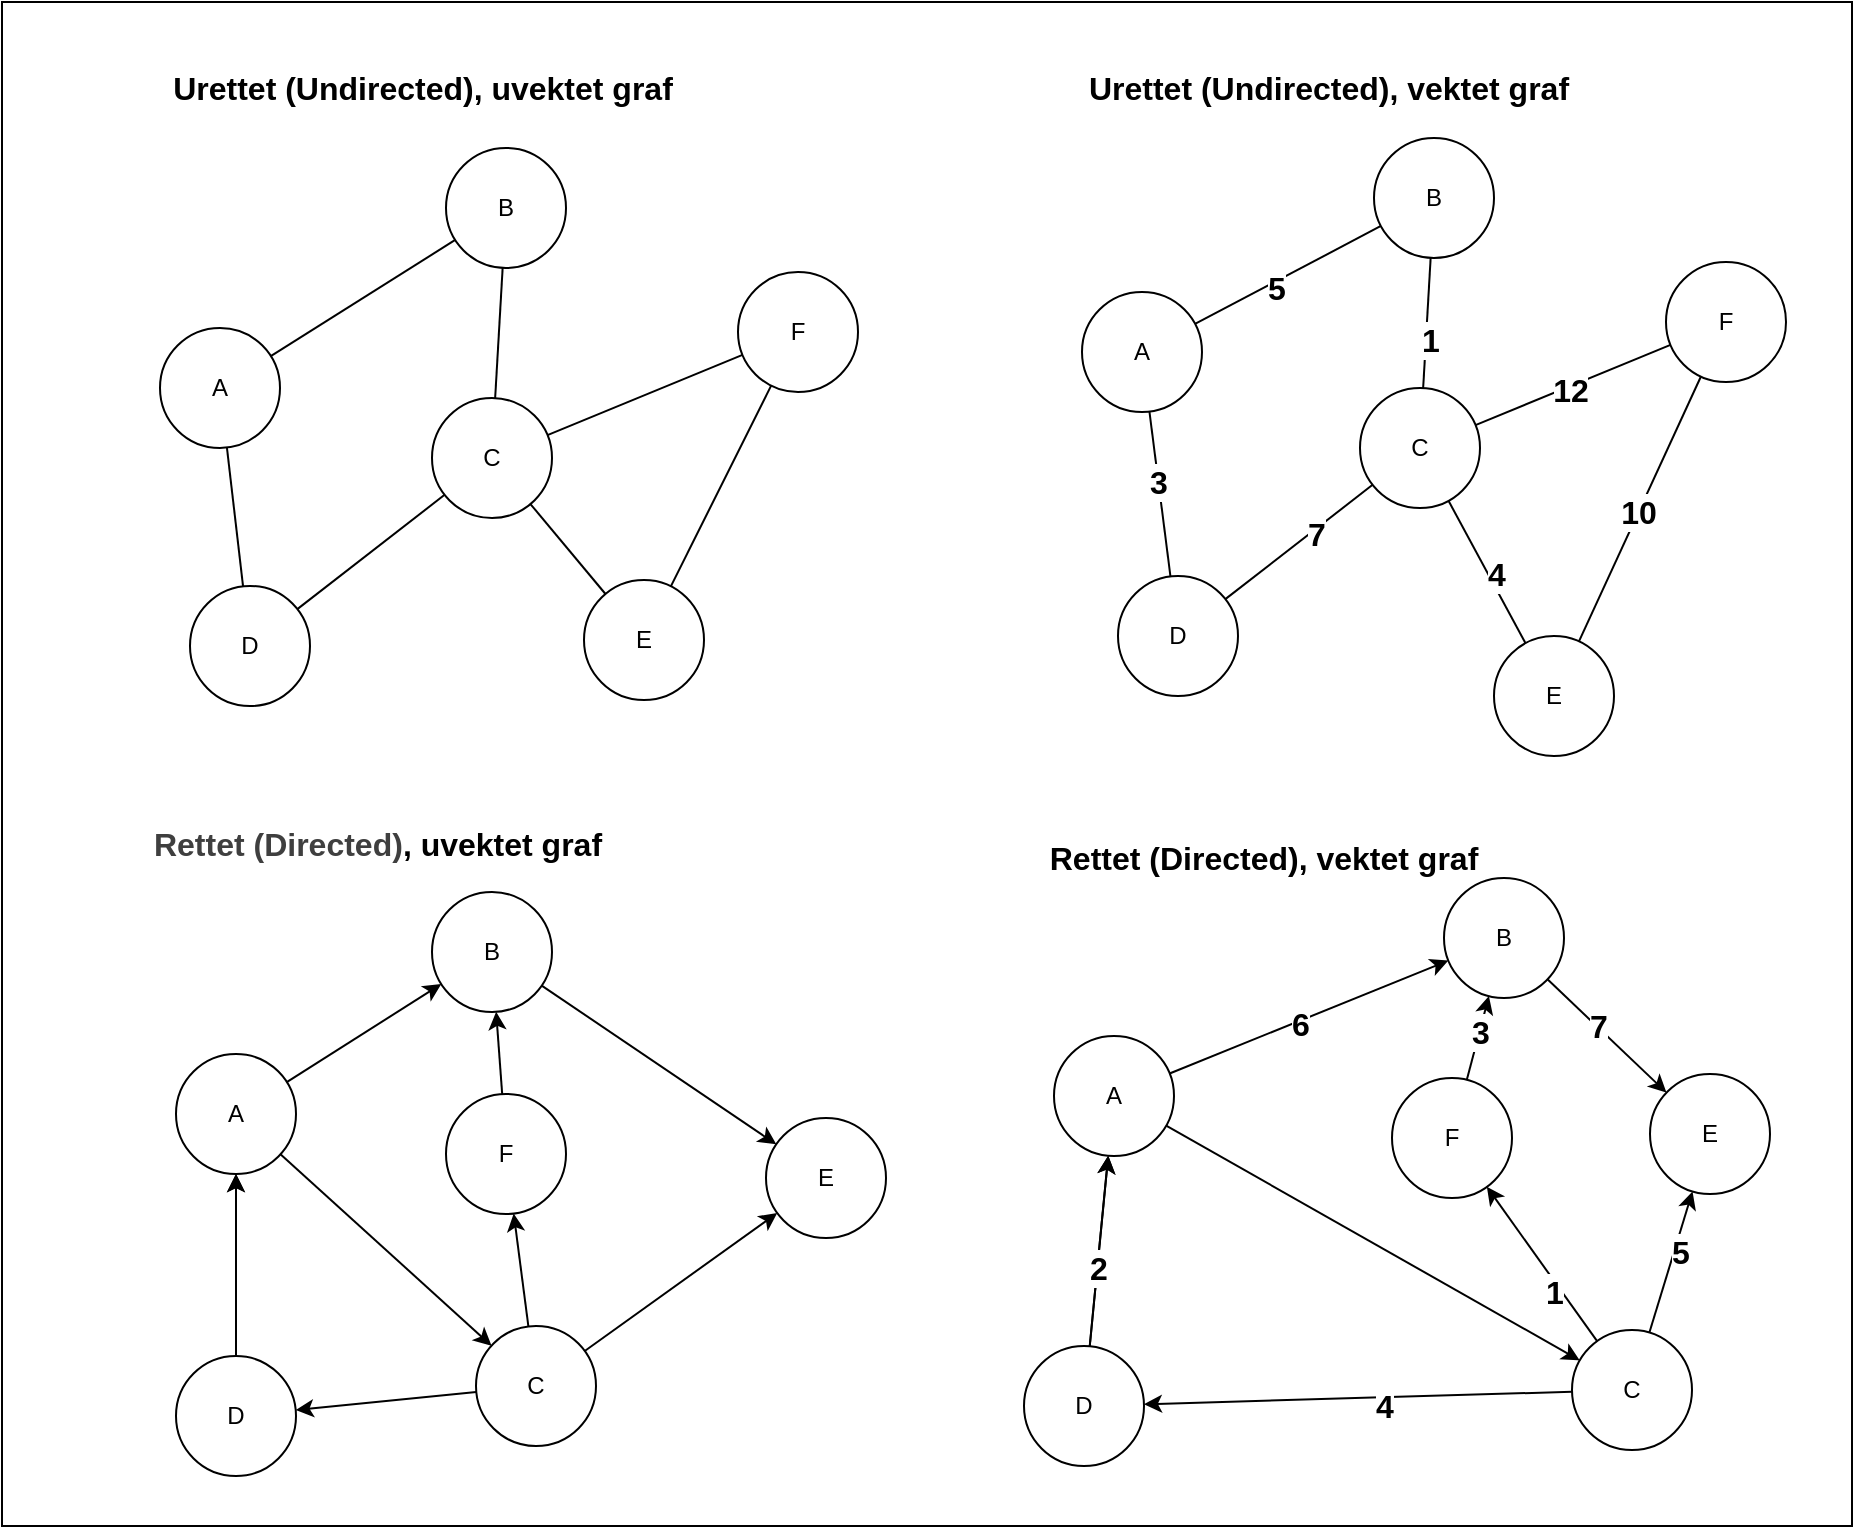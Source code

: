 <mxfile>
    <diagram id="WcaNZuRmk3QO3Z3XOCC3" name="Graph">
        <mxGraphModel dx="1009" dy="1059" grid="0" gridSize="10" guides="1" tooltips="1" connect="1" arrows="1" fold="1" page="0" pageScale="1" pageWidth="850" pageHeight="1100" math="0" shadow="0">
            <root>
                <mxCell id="0"/>
                <mxCell id="1" parent="0"/>
                <mxCell id="86" value="" style="rounded=0;whiteSpace=wrap;html=1;" parent="1" vertex="1">
                    <mxGeometry x="183" y="-23" width="925" height="762" as="geometry"/>
                </mxCell>
                <mxCell id="2" value="A" style="ellipse;whiteSpace=wrap;html=1;aspect=fixed;" parent="1" vertex="1">
                    <mxGeometry x="262" y="140" width="60" height="60" as="geometry"/>
                </mxCell>
                <mxCell id="3" value="B" style="ellipse;whiteSpace=wrap;html=1;aspect=fixed;" parent="1" vertex="1">
                    <mxGeometry x="405" y="50" width="60" height="60" as="geometry"/>
                </mxCell>
                <mxCell id="4" value="D" style="ellipse;whiteSpace=wrap;html=1;aspect=fixed;" parent="1" vertex="1">
                    <mxGeometry x="277" y="269" width="60" height="60" as="geometry"/>
                </mxCell>
                <mxCell id="5" value="F" style="ellipse;whiteSpace=wrap;html=1;aspect=fixed;" parent="1" vertex="1">
                    <mxGeometry x="551" y="112" width="60" height="60" as="geometry"/>
                </mxCell>
                <mxCell id="6" value="E" style="ellipse;whiteSpace=wrap;html=1;aspect=fixed;" parent="1" vertex="1">
                    <mxGeometry x="474" y="266" width="60" height="60" as="geometry"/>
                </mxCell>
                <mxCell id="7" value="C" style="ellipse;whiteSpace=wrap;html=1;aspect=fixed;" parent="1" vertex="1">
                    <mxGeometry x="398" y="175" width="60" height="60" as="geometry"/>
                </mxCell>
                <mxCell id="8" value="" style="endArrow=none;html=1;" parent="1" source="7" target="5" edge="1">
                    <mxGeometry width="50" height="50" relative="1" as="geometry">
                        <mxPoint x="549" y="424" as="sourcePoint"/>
                        <mxPoint x="599" y="374" as="targetPoint"/>
                    </mxGeometry>
                </mxCell>
                <mxCell id="10" value="" style="endArrow=none;html=1;" parent="1" source="6" target="5" edge="1">
                    <mxGeometry width="50" height="50" relative="1" as="geometry">
                        <mxPoint x="502" y="250" as="sourcePoint"/>
                        <mxPoint x="679" y="202" as="targetPoint"/>
                    </mxGeometry>
                </mxCell>
                <mxCell id="11" value="" style="endArrow=none;html=1;" parent="1" source="2" target="4" edge="1">
                    <mxGeometry width="50" height="50" relative="1" as="geometry">
                        <mxPoint x="512" y="260" as="sourcePoint"/>
                        <mxPoint x="689" y="212" as="targetPoint"/>
                    </mxGeometry>
                </mxCell>
                <mxCell id="12" value="" style="endArrow=none;html=1;" parent="1" source="7" target="3" edge="1">
                    <mxGeometry width="50" height="50" relative="1" as="geometry">
                        <mxPoint x="522" y="270" as="sourcePoint"/>
                        <mxPoint x="699" y="222" as="targetPoint"/>
                    </mxGeometry>
                </mxCell>
                <mxCell id="13" value="" style="endArrow=none;html=1;" parent="1" source="2" target="3" edge="1">
                    <mxGeometry width="50" height="50" relative="1" as="geometry">
                        <mxPoint x="532" y="280" as="sourcePoint"/>
                        <mxPoint x="709" y="232" as="targetPoint"/>
                    </mxGeometry>
                </mxCell>
                <mxCell id="14" value="" style="endArrow=none;html=1;" parent="1" source="6" target="7" edge="1">
                    <mxGeometry width="50" height="50" relative="1" as="geometry">
                        <mxPoint x="542" y="290" as="sourcePoint"/>
                        <mxPoint x="719" y="242" as="targetPoint"/>
                    </mxGeometry>
                </mxCell>
                <mxCell id="15" value="" style="endArrow=none;html=1;" parent="1" source="4" target="7" edge="1">
                    <mxGeometry width="50" height="50" relative="1" as="geometry">
                        <mxPoint x="552" y="300" as="sourcePoint"/>
                        <mxPoint x="729" y="252" as="targetPoint"/>
                    </mxGeometry>
                </mxCell>
                <mxCell id="16" value="A" style="ellipse;whiteSpace=wrap;html=1;aspect=fixed;" parent="1" vertex="1">
                    <mxGeometry x="270" y="503" width="60" height="60" as="geometry"/>
                </mxCell>
                <mxCell id="17" value="B" style="ellipse;whiteSpace=wrap;html=1;aspect=fixed;" parent="1" vertex="1">
                    <mxGeometry x="398" y="422" width="60" height="60" as="geometry"/>
                </mxCell>
                <mxCell id="32" value="" style="edgeStyle=none;html=1;" parent="1" source="18" target="16" edge="1">
                    <mxGeometry relative="1" as="geometry"/>
                </mxCell>
                <mxCell id="18" value="D" style="ellipse;whiteSpace=wrap;html=1;aspect=fixed;" parent="1" vertex="1">
                    <mxGeometry x="270" y="654" width="60" height="60" as="geometry"/>
                </mxCell>
                <mxCell id="19" value="F" style="ellipse;whiteSpace=wrap;html=1;aspect=fixed;" parent="1" vertex="1">
                    <mxGeometry x="405" y="523" width="60" height="60" as="geometry"/>
                </mxCell>
                <mxCell id="20" value="E" style="ellipse;whiteSpace=wrap;html=1;aspect=fixed;" parent="1" vertex="1">
                    <mxGeometry x="565" y="535" width="60" height="60" as="geometry"/>
                </mxCell>
                <mxCell id="21" value="C" style="ellipse;whiteSpace=wrap;html=1;aspect=fixed;" parent="1" vertex="1">
                    <mxGeometry x="420" y="639" width="60" height="60" as="geometry"/>
                </mxCell>
                <mxCell id="29" value="" style="endArrow=classic;html=1;" parent="1" source="16" target="17" edge="1">
                    <mxGeometry width="50" height="50" relative="1" as="geometry">
                        <mxPoint x="648" y="421" as="sourcePoint"/>
                        <mxPoint x="698" y="371" as="targetPoint"/>
                    </mxGeometry>
                </mxCell>
                <mxCell id="30" value="" style="endArrow=classic;html=1;" parent="1" source="16" target="21" edge="1">
                    <mxGeometry width="50" height="50" relative="1" as="geometry">
                        <mxPoint x="319" y="581" as="sourcePoint"/>
                        <mxPoint x="406" y="508" as="targetPoint"/>
                    </mxGeometry>
                </mxCell>
                <mxCell id="31" value="" style="endArrow=classic;html=1;" parent="1" source="18" target="16" edge="1">
                    <mxGeometry width="50" height="50" relative="1" as="geometry">
                        <mxPoint x="325" y="605" as="sourcePoint"/>
                        <mxPoint x="432" y="625" as="targetPoint"/>
                    </mxGeometry>
                </mxCell>
                <mxCell id="33" value="" style="endArrow=classic;html=1;" parent="1" source="21" target="20" edge="1">
                    <mxGeometry width="50" height="50" relative="1" as="geometry">
                        <mxPoint x="325" y="605" as="sourcePoint"/>
                        <mxPoint x="432" y="625" as="targetPoint"/>
                    </mxGeometry>
                </mxCell>
                <mxCell id="34" value="" style="endArrow=classic;html=1;" parent="1" source="21" target="19" edge="1">
                    <mxGeometry width="50" height="50" relative="1" as="geometry">
                        <mxPoint x="475" y="658" as="sourcePoint"/>
                        <mxPoint x="516" y="735" as="targetPoint"/>
                    </mxGeometry>
                </mxCell>
                <mxCell id="35" value="" style="endArrow=classic;html=1;" parent="1" source="21" target="18" edge="1">
                    <mxGeometry width="50" height="50" relative="1" as="geometry">
                        <mxPoint x="488" y="618" as="sourcePoint"/>
                        <mxPoint x="612" y="559" as="targetPoint"/>
                    </mxGeometry>
                </mxCell>
                <mxCell id="36" value="" style="endArrow=classic;html=1;" parent="1" source="17" target="20" edge="1">
                    <mxGeometry width="50" height="50" relative="1" as="geometry">
                        <mxPoint x="319" y="581" as="sourcePoint"/>
                        <mxPoint x="578" y="626" as="targetPoint"/>
                    </mxGeometry>
                </mxCell>
                <mxCell id="37" value="" style="endArrow=classic;html=1;" parent="1" source="19" target="17" edge="1">
                    <mxGeometry width="50" height="50" relative="1" as="geometry">
                        <mxPoint x="433" y="576" as="sourcePoint"/>
                        <mxPoint x="441" y="607" as="targetPoint"/>
                    </mxGeometry>
                </mxCell>
                <mxCell id="39" value="A" style="ellipse;whiteSpace=wrap;html=1;aspect=fixed;" parent="1" vertex="1">
                    <mxGeometry x="723" y="122" width="60" height="60" as="geometry"/>
                </mxCell>
                <mxCell id="40" value="B" style="ellipse;whiteSpace=wrap;html=1;aspect=fixed;" parent="1" vertex="1">
                    <mxGeometry x="869" y="45" width="60" height="60" as="geometry"/>
                </mxCell>
                <mxCell id="41" value="D" style="ellipse;whiteSpace=wrap;html=1;aspect=fixed;" parent="1" vertex="1">
                    <mxGeometry x="741" y="264" width="60" height="60" as="geometry"/>
                </mxCell>
                <mxCell id="42" value="F" style="ellipse;whiteSpace=wrap;html=1;aspect=fixed;" parent="1" vertex="1">
                    <mxGeometry x="1015" y="107" width="60" height="60" as="geometry"/>
                </mxCell>
                <mxCell id="43" value="E" style="ellipse;whiteSpace=wrap;html=1;aspect=fixed;" parent="1" vertex="1">
                    <mxGeometry x="929" y="294" width="60" height="60" as="geometry"/>
                </mxCell>
                <mxCell id="44" value="C" style="ellipse;whiteSpace=wrap;html=1;aspect=fixed;" parent="1" vertex="1">
                    <mxGeometry x="862" y="170" width="60" height="60" as="geometry"/>
                </mxCell>
                <mxCell id="45" value="" style="endArrow=none;html=1;" parent="1" source="44" target="42" edge="1">
                    <mxGeometry width="50" height="50" relative="1" as="geometry">
                        <mxPoint x="1013" y="419" as="sourcePoint"/>
                        <mxPoint x="1063" y="369" as="targetPoint"/>
                    </mxGeometry>
                </mxCell>
                <mxCell id="61" value="&lt;b&gt;&lt;font style=&quot;font-size: 16px;&quot;&gt;12&lt;/font&gt;&lt;/b&gt;" style="edgeLabel;html=1;align=center;verticalAlign=middle;resizable=0;points=[];" parent="45" vertex="1" connectable="0">
                    <mxGeometry x="-0.044" y="-2" relative="1" as="geometry">
                        <mxPoint as="offset"/>
                    </mxGeometry>
                </mxCell>
                <mxCell id="46" value="" style="endArrow=none;html=1;" parent="1" source="43" target="42" edge="1">
                    <mxGeometry width="50" height="50" relative="1" as="geometry">
                        <mxPoint x="966" y="245" as="sourcePoint"/>
                        <mxPoint x="1143" y="197" as="targetPoint"/>
                    </mxGeometry>
                </mxCell>
                <mxCell id="63" value="&lt;font style=&quot;font-size: 16px;&quot;&gt;&lt;b&gt;10&lt;/b&gt;&lt;/font&gt;" style="edgeLabel;html=1;align=center;verticalAlign=middle;resizable=0;points=[];" parent="46" vertex="1" connectable="0">
                    <mxGeometry x="-0.024" relative="1" as="geometry">
                        <mxPoint as="offset"/>
                    </mxGeometry>
                </mxCell>
                <mxCell id="47" value="" style="endArrow=none;html=1;" parent="1" source="39" target="41" edge="1">
                    <mxGeometry width="50" height="50" relative="1" as="geometry">
                        <mxPoint x="976" y="255" as="sourcePoint"/>
                        <mxPoint x="1153" y="207" as="targetPoint"/>
                    </mxGeometry>
                </mxCell>
                <mxCell id="58" value="&lt;b&gt;&lt;font style=&quot;font-size: 16px;&quot;&gt;3&lt;/font&gt;&lt;/b&gt;" style="edgeLabel;html=1;align=center;verticalAlign=middle;resizable=0;points=[];" parent="47" vertex="1" connectable="0">
                    <mxGeometry x="-0.158" relative="1" as="geometry">
                        <mxPoint as="offset"/>
                    </mxGeometry>
                </mxCell>
                <mxCell id="48" value="" style="endArrow=none;html=1;" parent="1" source="44" target="40" edge="1">
                    <mxGeometry width="50" height="50" relative="1" as="geometry">
                        <mxPoint x="986" y="265" as="sourcePoint"/>
                        <mxPoint x="1163" y="217" as="targetPoint"/>
                    </mxGeometry>
                </mxCell>
                <mxCell id="59" value="1" style="edgeLabel;html=1;align=center;verticalAlign=middle;resizable=0;points=[];" parent="48" vertex="1" connectable="0">
                    <mxGeometry x="-0.227" y="-2" relative="1" as="geometry">
                        <mxPoint as="offset"/>
                    </mxGeometry>
                </mxCell>
                <mxCell id="60" value="&lt;b&gt;&lt;font style=&quot;font-size: 16px;&quot;&gt;1&lt;/font&gt;&lt;/b&gt;" style="edgeLabel;html=1;align=center;verticalAlign=middle;resizable=0;points=[];" parent="48" vertex="1" connectable="0">
                    <mxGeometry x="-0.258" y="-2" relative="1" as="geometry">
                        <mxPoint as="offset"/>
                    </mxGeometry>
                </mxCell>
                <mxCell id="49" value="" style="endArrow=none;html=1;" parent="1" source="39" target="40" edge="1">
                    <mxGeometry width="50" height="50" relative="1" as="geometry">
                        <mxPoint x="996" y="275" as="sourcePoint"/>
                        <mxPoint x="1173" y="227" as="targetPoint"/>
                    </mxGeometry>
                </mxCell>
                <mxCell id="52" value="&lt;font style=&quot;font-size: 16px;&quot;&gt;&lt;b&gt;5&lt;/b&gt;&lt;/font&gt;" style="edgeLabel;html=1;align=center;verticalAlign=middle;resizable=0;points=[];" parent="49" vertex="1" connectable="0">
                    <mxGeometry x="-0.169" y="-3" relative="1" as="geometry">
                        <mxPoint y="-1" as="offset"/>
                    </mxGeometry>
                </mxCell>
                <mxCell id="50" value="" style="endArrow=none;html=1;" parent="1" source="43" target="44" edge="1">
                    <mxGeometry width="50" height="50" relative="1" as="geometry">
                        <mxPoint x="1006" y="285" as="sourcePoint"/>
                        <mxPoint x="1183" y="237" as="targetPoint"/>
                    </mxGeometry>
                </mxCell>
                <mxCell id="62" value="&lt;b&gt;&lt;font style=&quot;font-size: 16px;&quot;&gt;4&lt;/font&gt;&lt;/b&gt;" style="edgeLabel;html=1;align=center;verticalAlign=middle;resizable=0;points=[];" parent="50" vertex="1" connectable="0">
                    <mxGeometry x="-0.063" y="-3" relative="1" as="geometry">
                        <mxPoint as="offset"/>
                    </mxGeometry>
                </mxCell>
                <mxCell id="51" value="" style="endArrow=none;html=1;" parent="1" source="41" target="44" edge="1">
                    <mxGeometry width="50" height="50" relative="1" as="geometry">
                        <mxPoint x="1016" y="295" as="sourcePoint"/>
                        <mxPoint x="1193" y="247" as="targetPoint"/>
                    </mxGeometry>
                </mxCell>
                <mxCell id="53" value="&lt;font style=&quot;font-size: 16px;&quot;&gt;&lt;b&gt;7&lt;/b&gt;&lt;/font&gt;" style="edgeLabel;html=1;align=center;verticalAlign=middle;resizable=0;points=[];" parent="51" vertex="1" connectable="0">
                    <mxGeometry x="0.197" y="-2" relative="1" as="geometry">
                        <mxPoint as="offset"/>
                    </mxGeometry>
                </mxCell>
                <mxCell id="64" value="A" style="ellipse;whiteSpace=wrap;html=1;aspect=fixed;" parent="1" vertex="1">
                    <mxGeometry x="709" y="494" width="60" height="60" as="geometry"/>
                </mxCell>
                <mxCell id="65" value="B" style="ellipse;whiteSpace=wrap;html=1;aspect=fixed;" parent="1" vertex="1">
                    <mxGeometry x="904" y="415" width="60" height="60" as="geometry"/>
                </mxCell>
                <mxCell id="66" value="" style="edgeStyle=none;html=1;" parent="1" source="67" target="64" edge="1">
                    <mxGeometry relative="1" as="geometry"/>
                </mxCell>
                <mxCell id="67" value="D" style="ellipse;whiteSpace=wrap;html=1;aspect=fixed;" parent="1" vertex="1">
                    <mxGeometry x="694" y="649" width="60" height="60" as="geometry"/>
                </mxCell>
                <mxCell id="68" value="F" style="ellipse;whiteSpace=wrap;html=1;aspect=fixed;" parent="1" vertex="1">
                    <mxGeometry x="878" y="515" width="60" height="60" as="geometry"/>
                </mxCell>
                <mxCell id="69" value="E" style="ellipse;whiteSpace=wrap;html=1;aspect=fixed;" parent="1" vertex="1">
                    <mxGeometry x="1007" y="513" width="60" height="60" as="geometry"/>
                </mxCell>
                <mxCell id="70" value="C" style="ellipse;whiteSpace=wrap;html=1;aspect=fixed;" parent="1" vertex="1">
                    <mxGeometry x="968" y="641" width="60" height="60" as="geometry"/>
                </mxCell>
                <mxCell id="71" value="" style="endArrow=classic;html=1;" parent="1" source="64" target="65" edge="1">
                    <mxGeometry width="50" height="50" relative="1" as="geometry">
                        <mxPoint x="1090" y="399" as="sourcePoint"/>
                        <mxPoint x="1140" y="349" as="targetPoint"/>
                    </mxGeometry>
                </mxCell>
                <mxCell id="79" value="&lt;b&gt;&lt;font style=&quot;font-size: 16px;&quot;&gt;6&lt;/font&gt;&lt;/b&gt;" style="edgeLabel;html=1;align=center;verticalAlign=middle;resizable=0;points=[];" parent="71" vertex="1" connectable="0">
                    <mxGeometry x="-0.068" y="-1" relative="1" as="geometry">
                        <mxPoint as="offset"/>
                    </mxGeometry>
                </mxCell>
                <mxCell id="72" value="" style="endArrow=classic;html=1;" parent="1" source="64" target="70" edge="1">
                    <mxGeometry width="50" height="50" relative="1" as="geometry">
                        <mxPoint x="761" y="559" as="sourcePoint"/>
                        <mxPoint x="848" y="486" as="targetPoint"/>
                    </mxGeometry>
                </mxCell>
                <mxCell id="73" value="" style="endArrow=classic;html=1;" parent="1" source="67" target="64" edge="1">
                    <mxGeometry width="50" height="50" relative="1" as="geometry">
                        <mxPoint x="767" y="583" as="sourcePoint"/>
                        <mxPoint x="874" y="603" as="targetPoint"/>
                    </mxGeometry>
                </mxCell>
                <mxCell id="85" value="&lt;b&gt;&lt;font style=&quot;font-size: 16px;&quot;&gt;2&lt;/font&gt;&lt;/b&gt;" style="edgeLabel;html=1;align=center;verticalAlign=middle;resizable=0;points=[];" parent="73" vertex="1" connectable="0">
                    <mxGeometry x="-0.164" relative="1" as="geometry">
                        <mxPoint as="offset"/>
                    </mxGeometry>
                </mxCell>
                <mxCell id="74" value="" style="endArrow=classic;html=1;" parent="1" source="70" target="69" edge="1">
                    <mxGeometry width="50" height="50" relative="1" as="geometry">
                        <mxPoint x="767" y="583" as="sourcePoint"/>
                        <mxPoint x="874" y="603" as="targetPoint"/>
                    </mxGeometry>
                </mxCell>
                <mxCell id="83" value="&lt;b&gt;&lt;font style=&quot;font-size: 16px;&quot;&gt;5&lt;/font&gt;&lt;/b&gt;" style="edgeLabel;html=1;align=center;verticalAlign=middle;resizable=0;points=[];" parent="74" vertex="1" connectable="0">
                    <mxGeometry x="0.176" y="-2" relative="1" as="geometry">
                        <mxPoint as="offset"/>
                    </mxGeometry>
                </mxCell>
                <mxCell id="75" value="" style="endArrow=classic;html=1;" parent="1" source="70" target="68" edge="1">
                    <mxGeometry width="50" height="50" relative="1" as="geometry">
                        <mxPoint x="917" y="636" as="sourcePoint"/>
                        <mxPoint x="958" y="713" as="targetPoint"/>
                    </mxGeometry>
                </mxCell>
                <mxCell id="82" value="&lt;b&gt;&lt;font style=&quot;font-size: 16px;&quot;&gt;1&lt;/font&gt;&lt;/b&gt;" style="edgeLabel;html=1;align=center;verticalAlign=middle;resizable=0;points=[];" parent="75" vertex="1" connectable="0">
                    <mxGeometry x="-0.301" y="3" relative="1" as="geometry">
                        <mxPoint as="offset"/>
                    </mxGeometry>
                </mxCell>
                <mxCell id="76" value="" style="endArrow=classic;html=1;" parent="1" source="70" target="67" edge="1">
                    <mxGeometry width="50" height="50" relative="1" as="geometry">
                        <mxPoint x="930" y="596" as="sourcePoint"/>
                        <mxPoint x="1054" y="537" as="targetPoint"/>
                    </mxGeometry>
                </mxCell>
                <mxCell id="84" value="&lt;b&gt;&lt;font style=&quot;font-size: 16px;&quot;&gt;4&lt;/font&gt;&lt;/b&gt;" style="edgeLabel;html=1;align=center;verticalAlign=middle;resizable=0;points=[];" parent="76" vertex="1" connectable="0">
                    <mxGeometry x="-0.12" y="4" relative="1" as="geometry">
                        <mxPoint as="offset"/>
                    </mxGeometry>
                </mxCell>
                <mxCell id="77" value="" style="endArrow=classic;html=1;" parent="1" source="65" target="69" edge="1">
                    <mxGeometry width="50" height="50" relative="1" as="geometry">
                        <mxPoint x="761" y="559" as="sourcePoint"/>
                        <mxPoint x="1020" y="604" as="targetPoint"/>
                    </mxGeometry>
                </mxCell>
                <mxCell id="80" value="&lt;font style=&quot;font-size: 16px;&quot;&gt;&lt;b&gt;7&lt;/b&gt;&lt;/font&gt;" style="edgeLabel;html=1;align=center;verticalAlign=middle;resizable=0;points=[];" parent="77" vertex="1" connectable="0">
                    <mxGeometry x="-0.175" relative="1" as="geometry">
                        <mxPoint as="offset"/>
                    </mxGeometry>
                </mxCell>
                <mxCell id="78" value="" style="endArrow=classic;html=1;" parent="1" source="68" target="65" edge="1">
                    <mxGeometry width="50" height="50" relative="1" as="geometry">
                        <mxPoint x="875" y="554" as="sourcePoint"/>
                        <mxPoint x="883" y="585" as="targetPoint"/>
                    </mxGeometry>
                </mxCell>
                <mxCell id="81" value="&lt;font style=&quot;font-size: 16px;&quot;&gt;&lt;b&gt;3&lt;/b&gt;&lt;/font&gt;" style="edgeLabel;html=1;align=center;verticalAlign=middle;resizable=0;points=[];" parent="78" vertex="1" connectable="0">
                    <mxGeometry x="0.138" relative="1" as="geometry">
                        <mxPoint as="offset"/>
                    </mxGeometry>
                </mxCell>
                <mxCell id="87" value="&lt;font style=&quot;&quot;&gt;&lt;span style=&quot;font-size: 16px;&quot;&gt;&lt;b&gt;Urettet (Undirected)&lt;/b&gt;&lt;/span&gt;&lt;b style=&quot;font-size: 16px;&quot;&gt;, uvektet graf&lt;/b&gt;&lt;/font&gt;" style="text;html=1;align=center;verticalAlign=middle;whiteSpace=wrap;rounded=0;" parent="1" vertex="1">
                    <mxGeometry x="265" y="5" width="257" height="30" as="geometry"/>
                </mxCell>
                <mxCell id="88" value="&lt;span style=&quot;font-size: 16px;&quot;&gt;&lt;b&gt;Urettet (Undirected)&lt;/b&gt;&lt;/span&gt;&lt;b style=&quot;font-size: 16px;&quot;&gt;, vektet graf&lt;/b&gt;" style="text;html=1;align=center;verticalAlign=middle;whiteSpace=wrap;rounded=0;" parent="1" vertex="1">
                    <mxGeometry x="712" y="5" width="269" height="30" as="geometry"/>
                </mxCell>
                <mxCell id="89" value="&lt;b style=&quot;color: rgb(63, 63, 63); scrollbar-color: rgb(226, 226, 226) rgb(251, 251, 251); font-size: 16px;&quot;&gt;Rettet&amp;nbsp;&lt;/b&gt;&lt;span style=&quot;color: rgb(63, 63, 63); scrollbar-color: rgb(226, 226, 226) rgb(251, 251, 251); font-size: 16px;&quot;&gt;&lt;b style=&quot;color: rgb(63, 63, 63); scrollbar-color: rgb(226, 226, 226) rgb(251, 251, 251);&quot;&gt;(Directed)&lt;/b&gt;&lt;/span&gt;&lt;span style=&quot;font-size: 16px;&quot;&gt;&lt;b&gt;, uvektet graf&lt;/b&gt;&lt;/span&gt;" style="text;html=1;align=center;verticalAlign=middle;whiteSpace=wrap;rounded=0;" parent="1" vertex="1">
                    <mxGeometry x="257" y="383" width="228" height="30" as="geometry"/>
                </mxCell>
                <mxCell id="90" value="&lt;b style=&quot;font-size: 16px;&quot;&gt;Rettet &lt;/b&gt;&lt;span style=&quot;font-size: 16px;&quot;&gt;&lt;b&gt;(Directed)&lt;/b&gt;&lt;/span&gt;&lt;b style=&quot;font-size: 16px;&quot;&gt;, vektet graf&lt;/b&gt;" style="text;html=1;align=center;verticalAlign=middle;whiteSpace=wrap;rounded=0;" parent="1" vertex="1">
                    <mxGeometry x="696" y="390" width="236" height="30" as="geometry"/>
                </mxCell>
            </root>
        </mxGraphModel>
    </diagram>
</mxfile>